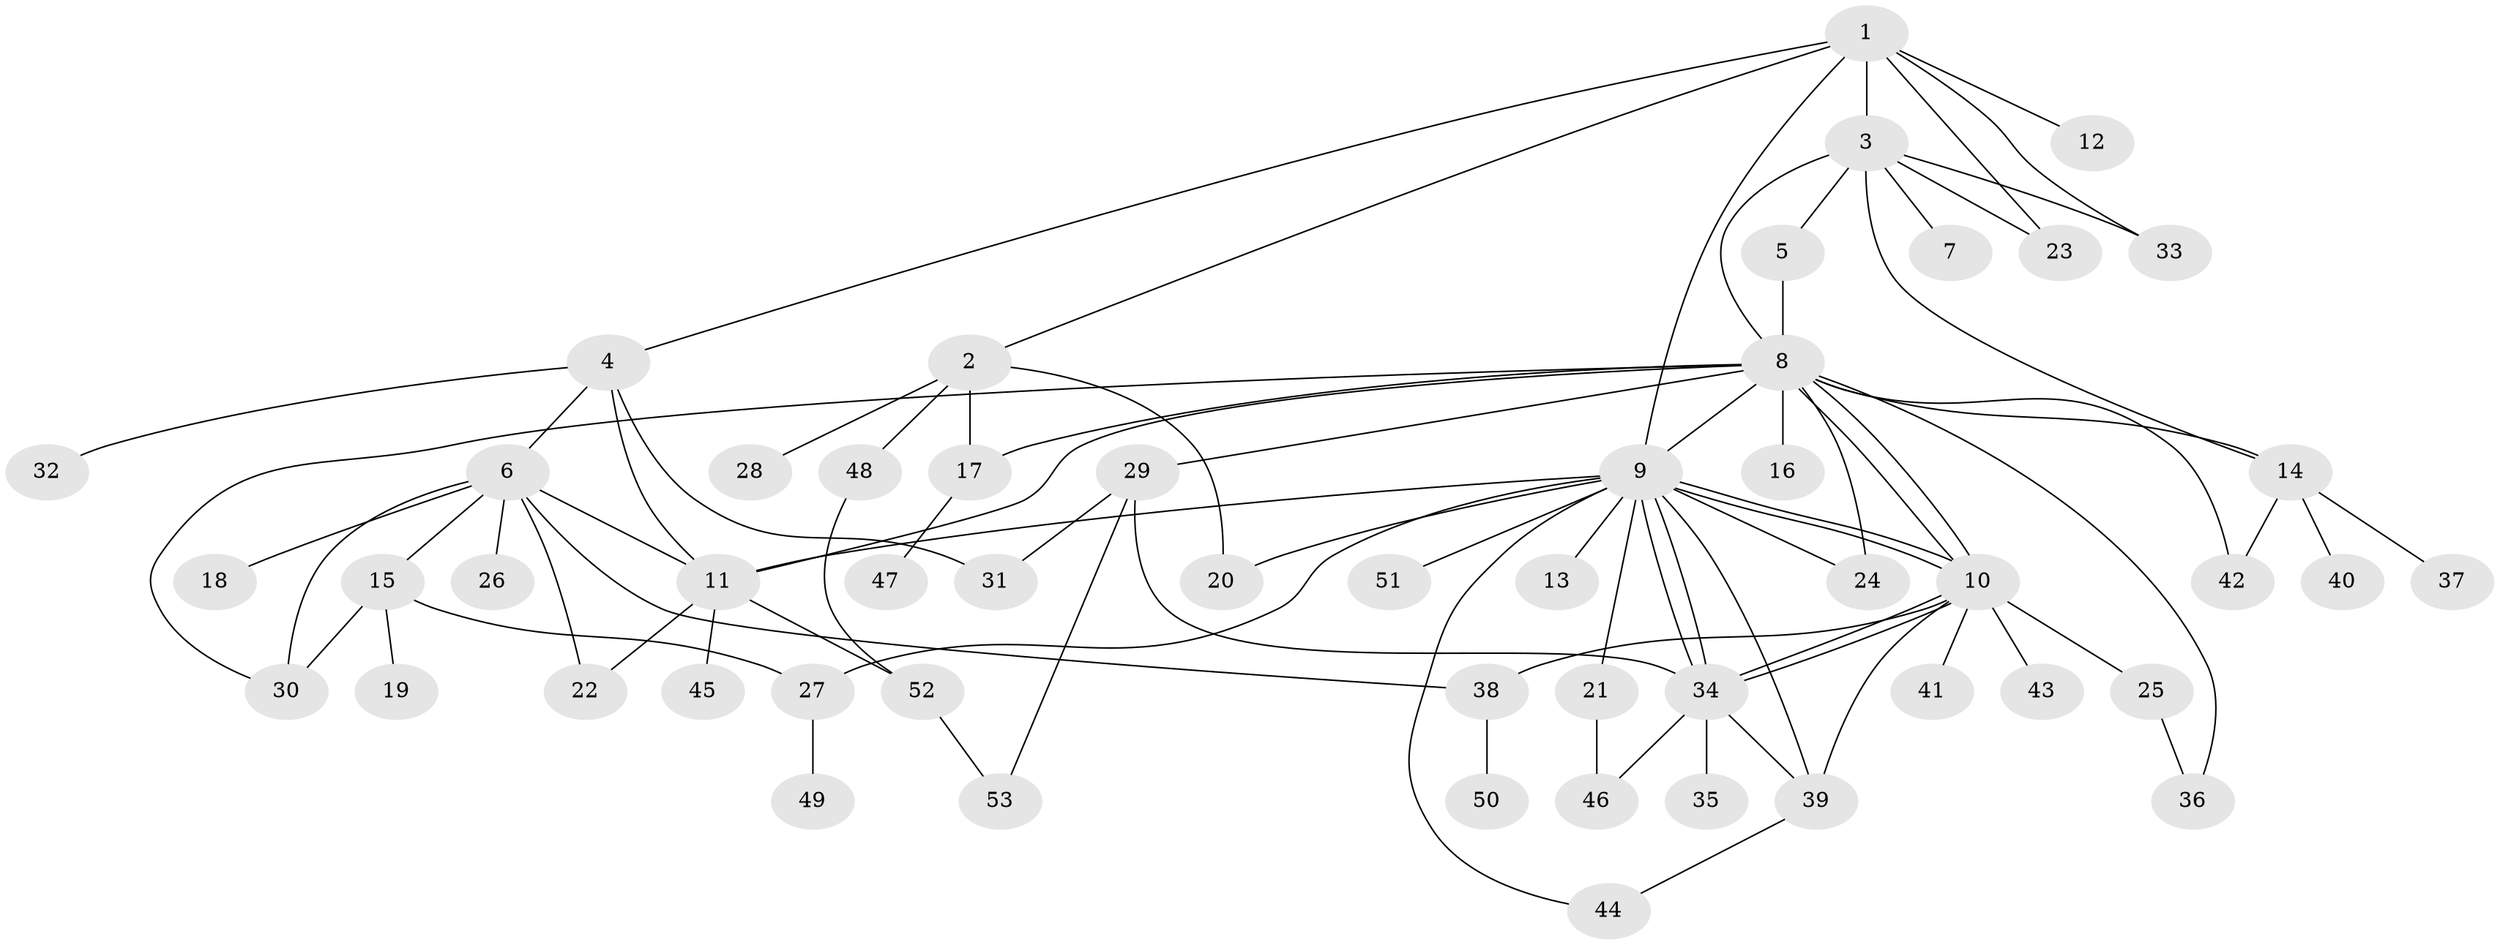 // coarse degree distribution, {5: 0.1, 10: 0.025, 2: 0.2, 1: 0.45, 14: 0.025, 12: 0.025, 11: 0.025, 4: 0.075, 3: 0.075}
// Generated by graph-tools (version 1.1) at 2025/23/03/03/25 07:23:51]
// undirected, 53 vertices, 84 edges
graph export_dot {
graph [start="1"]
  node [color=gray90,style=filled];
  1;
  2;
  3;
  4;
  5;
  6;
  7;
  8;
  9;
  10;
  11;
  12;
  13;
  14;
  15;
  16;
  17;
  18;
  19;
  20;
  21;
  22;
  23;
  24;
  25;
  26;
  27;
  28;
  29;
  30;
  31;
  32;
  33;
  34;
  35;
  36;
  37;
  38;
  39;
  40;
  41;
  42;
  43;
  44;
  45;
  46;
  47;
  48;
  49;
  50;
  51;
  52;
  53;
  1 -- 2;
  1 -- 3;
  1 -- 4;
  1 -- 9;
  1 -- 12;
  1 -- 23;
  1 -- 33;
  2 -- 17;
  2 -- 20;
  2 -- 28;
  2 -- 48;
  3 -- 5;
  3 -- 7;
  3 -- 8;
  3 -- 14;
  3 -- 23;
  3 -- 33;
  4 -- 6;
  4 -- 11;
  4 -- 31;
  4 -- 32;
  5 -- 8;
  6 -- 11;
  6 -- 15;
  6 -- 18;
  6 -- 22;
  6 -- 26;
  6 -- 30;
  6 -- 38;
  8 -- 9;
  8 -- 10;
  8 -- 10;
  8 -- 11;
  8 -- 14;
  8 -- 16;
  8 -- 17;
  8 -- 24;
  8 -- 29;
  8 -- 30;
  8 -- 36;
  8 -- 42;
  9 -- 10;
  9 -- 10;
  9 -- 11;
  9 -- 13;
  9 -- 20;
  9 -- 21;
  9 -- 24;
  9 -- 27;
  9 -- 34;
  9 -- 34;
  9 -- 39;
  9 -- 44;
  9 -- 51;
  10 -- 25;
  10 -- 34;
  10 -- 34;
  10 -- 38;
  10 -- 39;
  10 -- 41;
  10 -- 43;
  11 -- 22;
  11 -- 45;
  11 -- 52;
  14 -- 37;
  14 -- 40;
  14 -- 42;
  15 -- 19;
  15 -- 27;
  15 -- 30;
  17 -- 47;
  21 -- 46;
  25 -- 36;
  27 -- 49;
  29 -- 31;
  29 -- 34;
  29 -- 53;
  34 -- 35;
  34 -- 39;
  34 -- 46;
  38 -- 50;
  39 -- 44;
  48 -- 52;
  52 -- 53;
}
